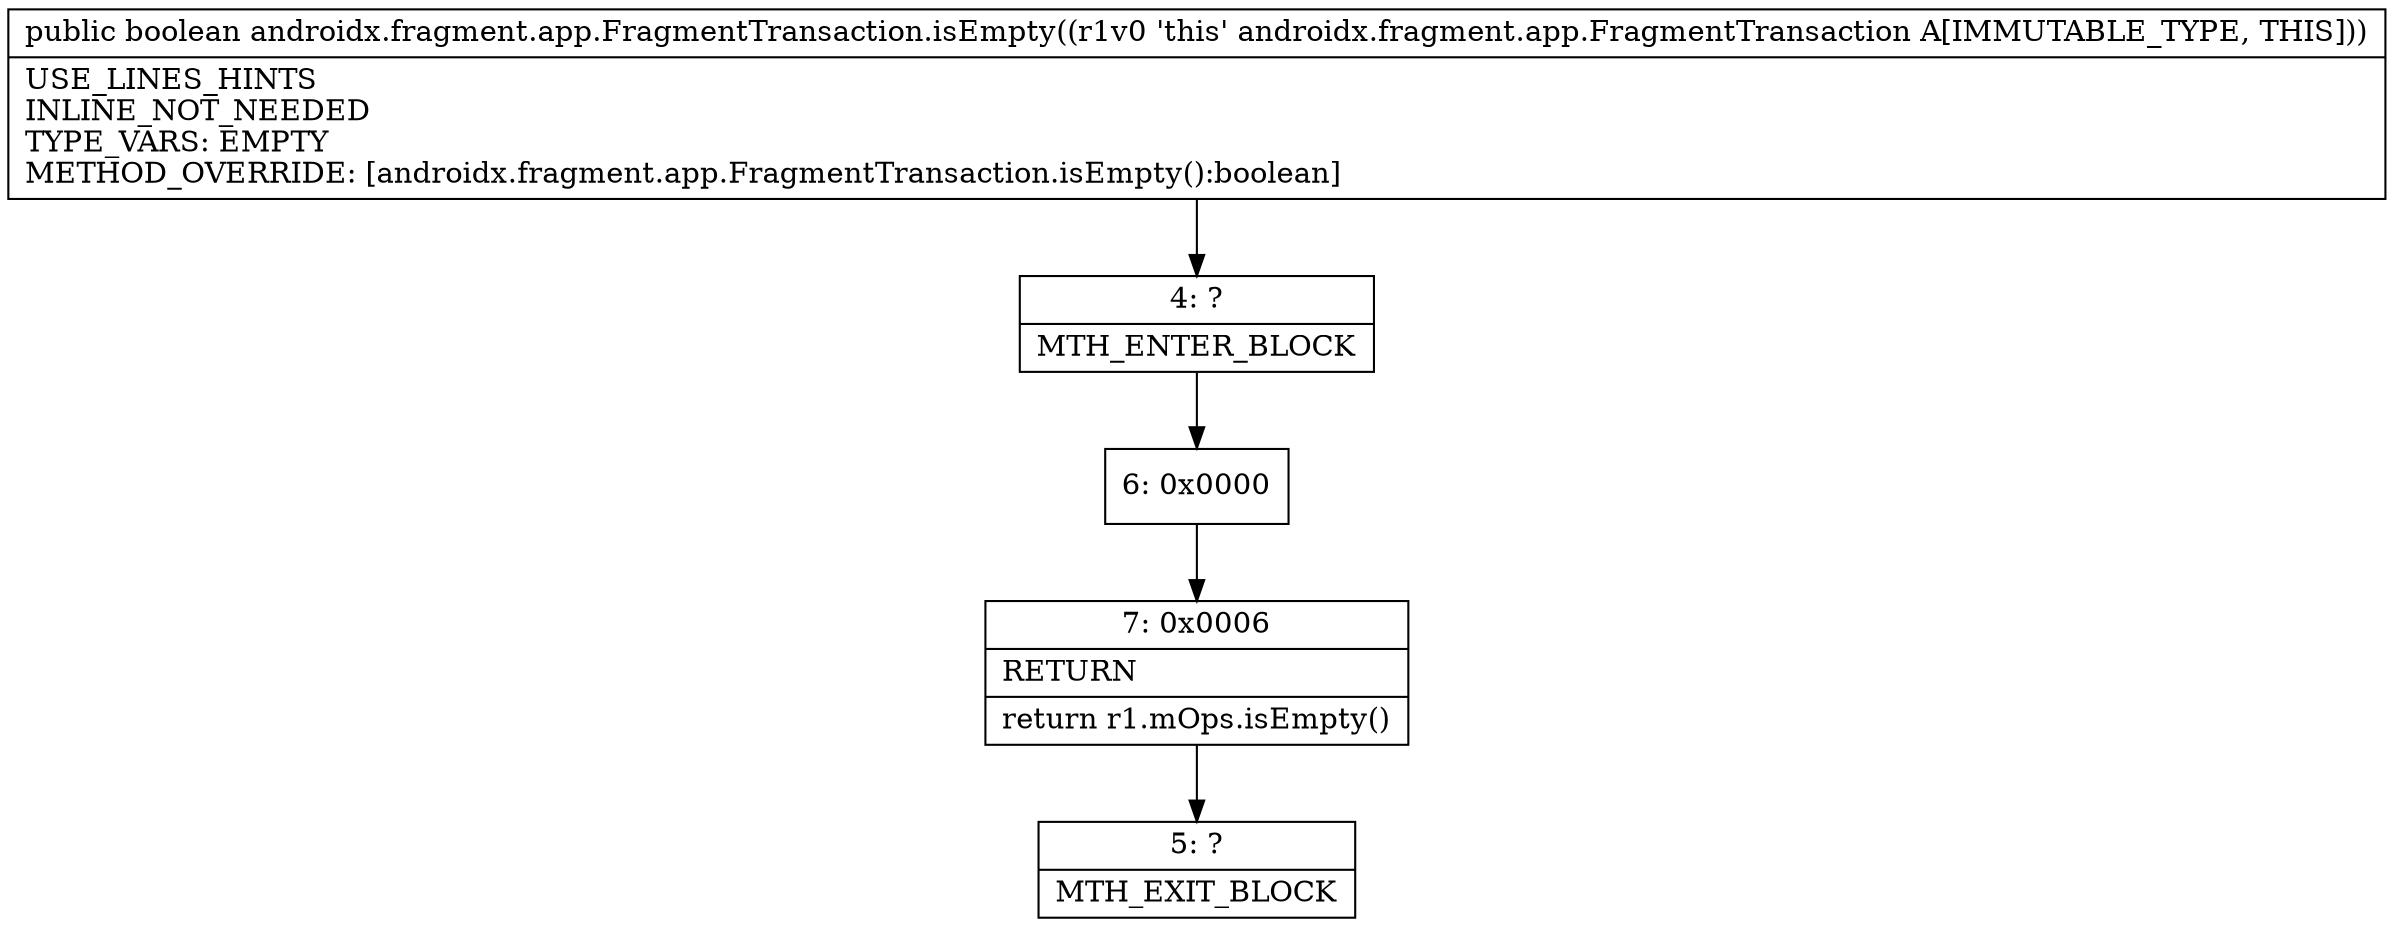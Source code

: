 digraph "CFG forandroidx.fragment.app.FragmentTransaction.isEmpty()Z" {
Node_4 [shape=record,label="{4\:\ ?|MTH_ENTER_BLOCK\l}"];
Node_6 [shape=record,label="{6\:\ 0x0000}"];
Node_7 [shape=record,label="{7\:\ 0x0006|RETURN\l|return r1.mOps.isEmpty()\l}"];
Node_5 [shape=record,label="{5\:\ ?|MTH_EXIT_BLOCK\l}"];
MethodNode[shape=record,label="{public boolean androidx.fragment.app.FragmentTransaction.isEmpty((r1v0 'this' androidx.fragment.app.FragmentTransaction A[IMMUTABLE_TYPE, THIS]))  | USE_LINES_HINTS\lINLINE_NOT_NEEDED\lTYPE_VARS: EMPTY\lMETHOD_OVERRIDE: [androidx.fragment.app.FragmentTransaction.isEmpty():boolean]\l}"];
MethodNode -> Node_4;Node_4 -> Node_6;
Node_6 -> Node_7;
Node_7 -> Node_5;
}

